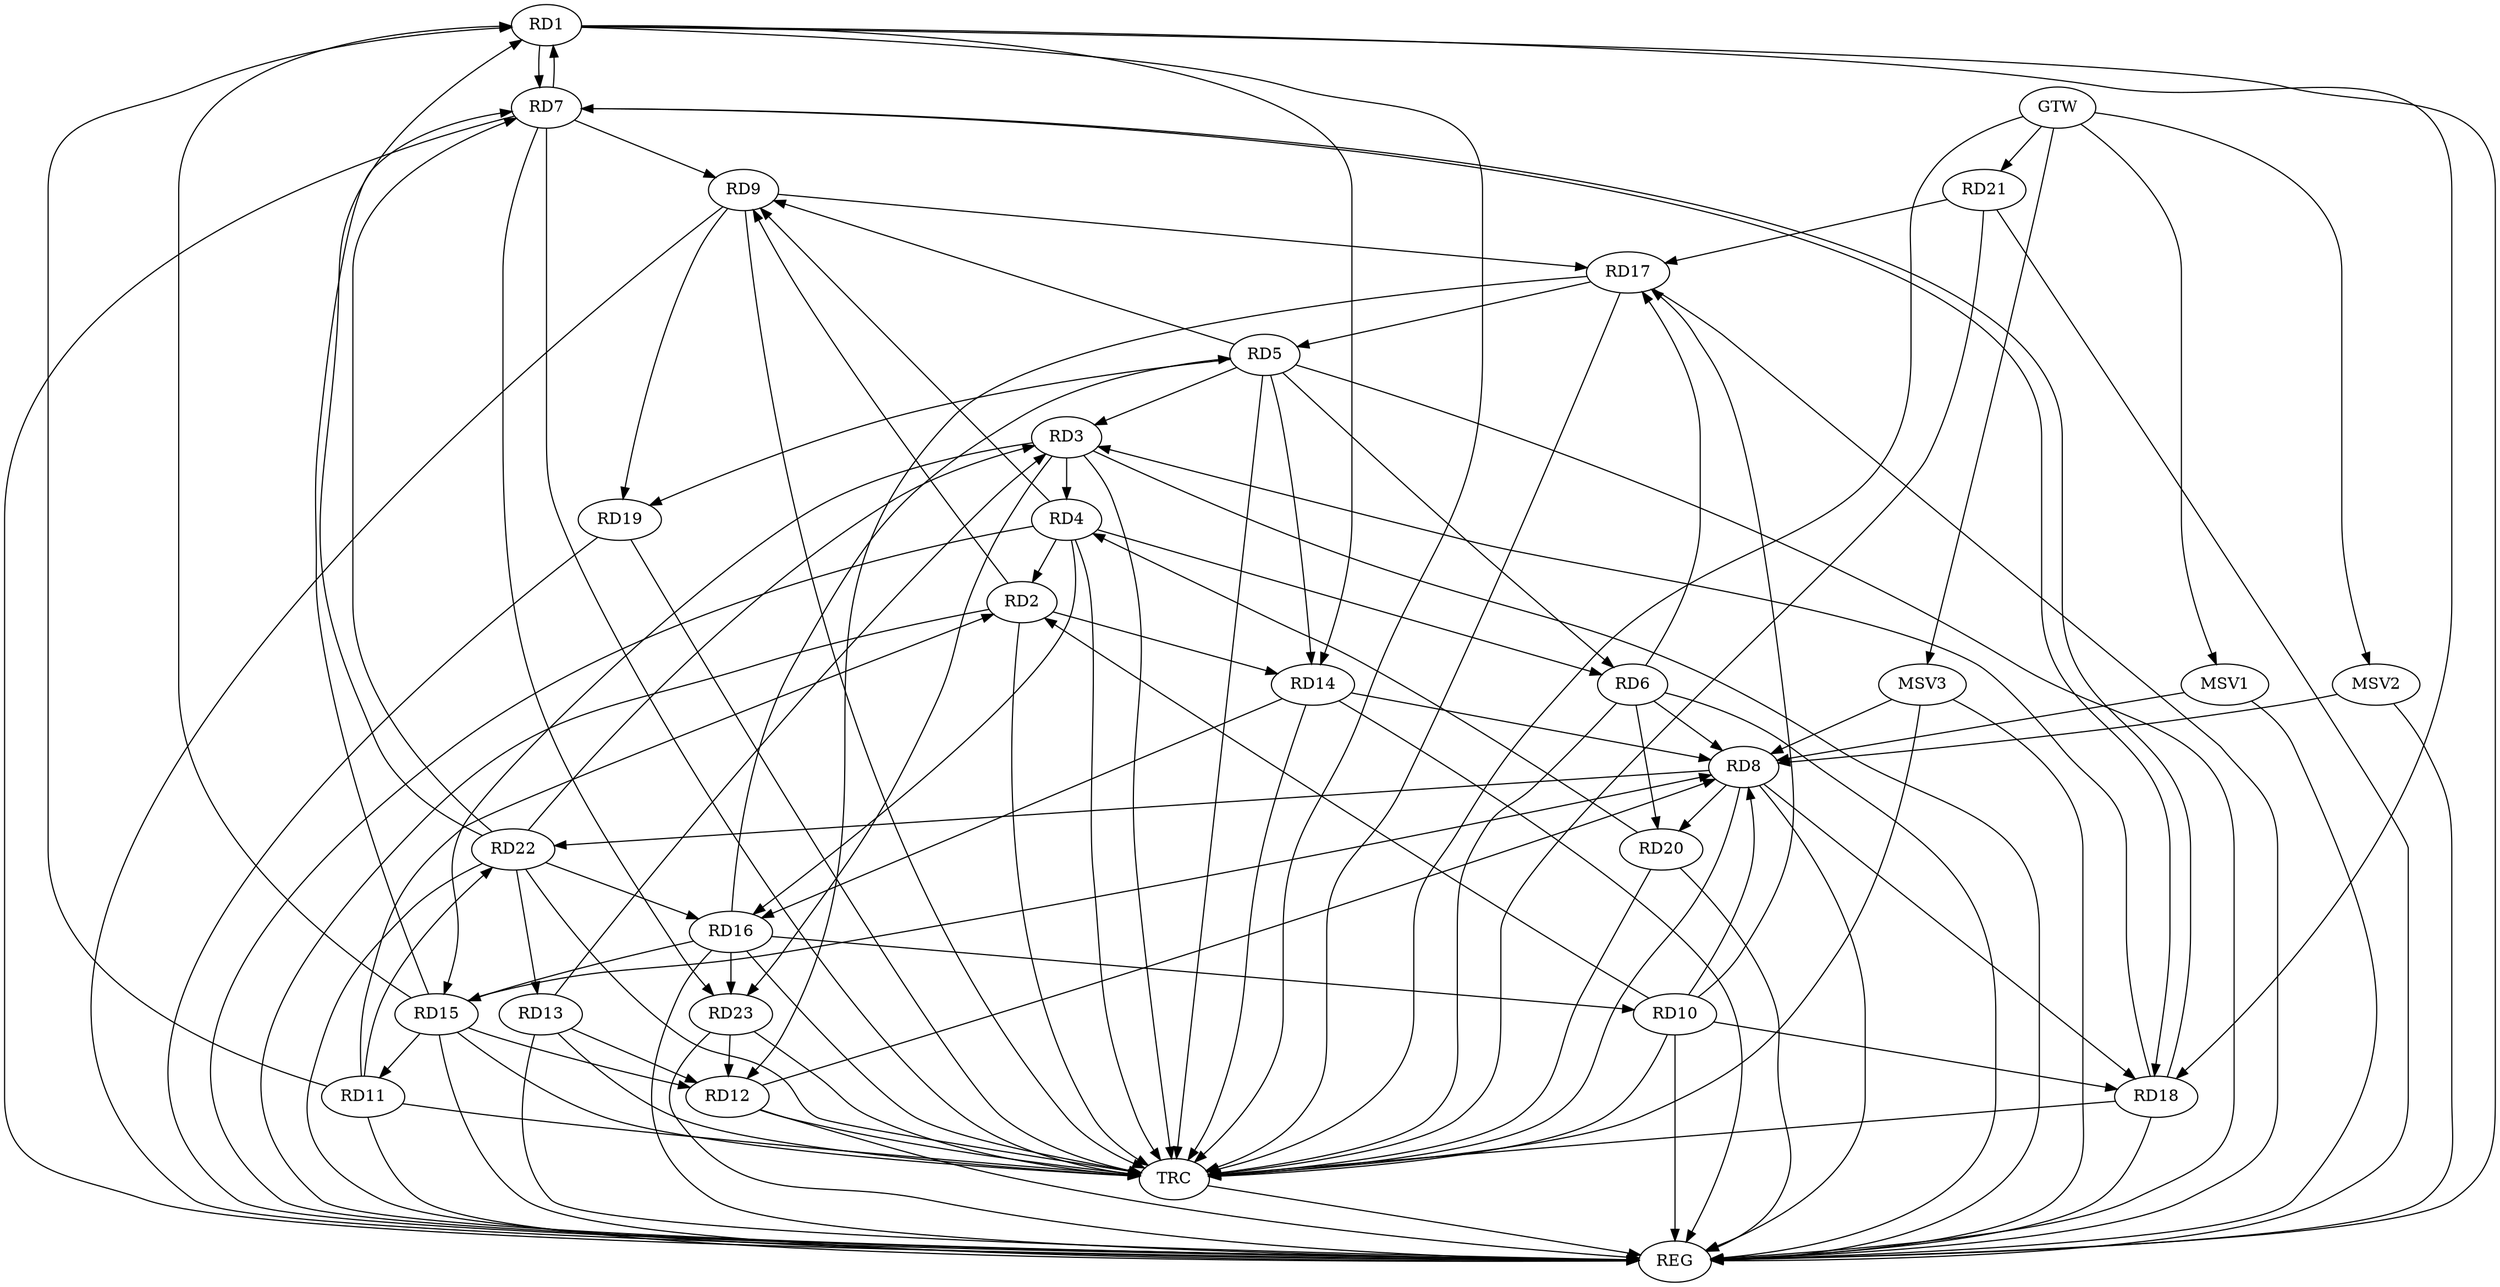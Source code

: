strict digraph G {
  RD1 [ label="RD1" ];
  RD2 [ label="RD2" ];
  RD3 [ label="RD3" ];
  RD4 [ label="RD4" ];
  RD5 [ label="RD5" ];
  RD6 [ label="RD6" ];
  RD7 [ label="RD7" ];
  RD8 [ label="RD8" ];
  RD9 [ label="RD9" ];
  RD10 [ label="RD10" ];
  RD11 [ label="RD11" ];
  RD12 [ label="RD12" ];
  RD13 [ label="RD13" ];
  RD14 [ label="RD14" ];
  RD15 [ label="RD15" ];
  RD16 [ label="RD16" ];
  RD17 [ label="RD17" ];
  RD18 [ label="RD18" ];
  RD19 [ label="RD19" ];
  RD20 [ label="RD20" ];
  RD21 [ label="RD21" ];
  RD22 [ label="RD22" ];
  RD23 [ label="RD23" ];
  GTW [ label="GTW" ];
  REG [ label="REG" ];
  TRC [ label="TRC" ];
  MSV1 [ label="MSV1" ];
  MSV2 [ label="MSV2" ];
  MSV3 [ label="MSV3" ];
  RD1 -> RD7;
  RD7 -> RD1;
  RD11 -> RD1;
  RD1 -> RD14;
  RD15 -> RD1;
  RD1 -> RD18;
  RD22 -> RD1;
  RD4 -> RD2;
  RD2 -> RD9;
  RD10 -> RD2;
  RD11 -> RD2;
  RD2 -> RD14;
  RD3 -> RD4;
  RD5 -> RD3;
  RD13 -> RD3;
  RD3 -> RD15;
  RD18 -> RD3;
  RD22 -> RD3;
  RD3 -> RD23;
  RD4 -> RD6;
  RD4 -> RD9;
  RD4 -> RD16;
  RD20 -> RD4;
  RD5 -> RD6;
  RD5 -> RD9;
  RD5 -> RD14;
  RD16 -> RD5;
  RD17 -> RD5;
  RD5 -> RD19;
  RD6 -> RD8;
  RD6 -> RD17;
  RD6 -> RD20;
  RD7 -> RD9;
  RD15 -> RD7;
  RD7 -> RD18;
  RD18 -> RD7;
  RD22 -> RD7;
  RD7 -> RD23;
  RD10 -> RD8;
  RD12 -> RD8;
  RD14 -> RD8;
  RD15 -> RD8;
  RD8 -> RD18;
  RD8 -> RD20;
  RD8 -> RD22;
  RD9 -> RD17;
  RD9 -> RD19;
  RD16 -> RD10;
  RD10 -> RD17;
  RD10 -> RD18;
  RD15 -> RD11;
  RD11 -> RD22;
  RD13 -> RD12;
  RD15 -> RD12;
  RD17 -> RD12;
  RD23 -> RD12;
  RD22 -> RD13;
  RD14 -> RD16;
  RD16 -> RD15;
  RD22 -> RD16;
  RD16 -> RD23;
  RD21 -> RD17;
  GTW -> RD21;
  RD1 -> REG;
  RD2 -> REG;
  RD3 -> REG;
  RD4 -> REG;
  RD5 -> REG;
  RD6 -> REG;
  RD7 -> REG;
  RD8 -> REG;
  RD9 -> REG;
  RD10 -> REG;
  RD11 -> REG;
  RD12 -> REG;
  RD13 -> REG;
  RD14 -> REG;
  RD15 -> REG;
  RD16 -> REG;
  RD17 -> REG;
  RD18 -> REG;
  RD19 -> REG;
  RD20 -> REG;
  RD21 -> REG;
  RD22 -> REG;
  RD23 -> REG;
  RD1 -> TRC;
  RD2 -> TRC;
  RD3 -> TRC;
  RD4 -> TRC;
  RD5 -> TRC;
  RD6 -> TRC;
  RD7 -> TRC;
  RD8 -> TRC;
  RD9 -> TRC;
  RD10 -> TRC;
  RD11 -> TRC;
  RD12 -> TRC;
  RD13 -> TRC;
  RD14 -> TRC;
  RD15 -> TRC;
  RD16 -> TRC;
  RD17 -> TRC;
  RD18 -> TRC;
  RD19 -> TRC;
  RD20 -> TRC;
  RD21 -> TRC;
  RD22 -> TRC;
  RD23 -> TRC;
  GTW -> TRC;
  TRC -> REG;
  MSV1 -> RD8;
  GTW -> MSV1;
  MSV1 -> REG;
  MSV2 -> RD8;
  GTW -> MSV2;
  MSV2 -> REG;
  MSV3 -> RD8;
  GTW -> MSV3;
  MSV3 -> REG;
  MSV3 -> TRC;
}
